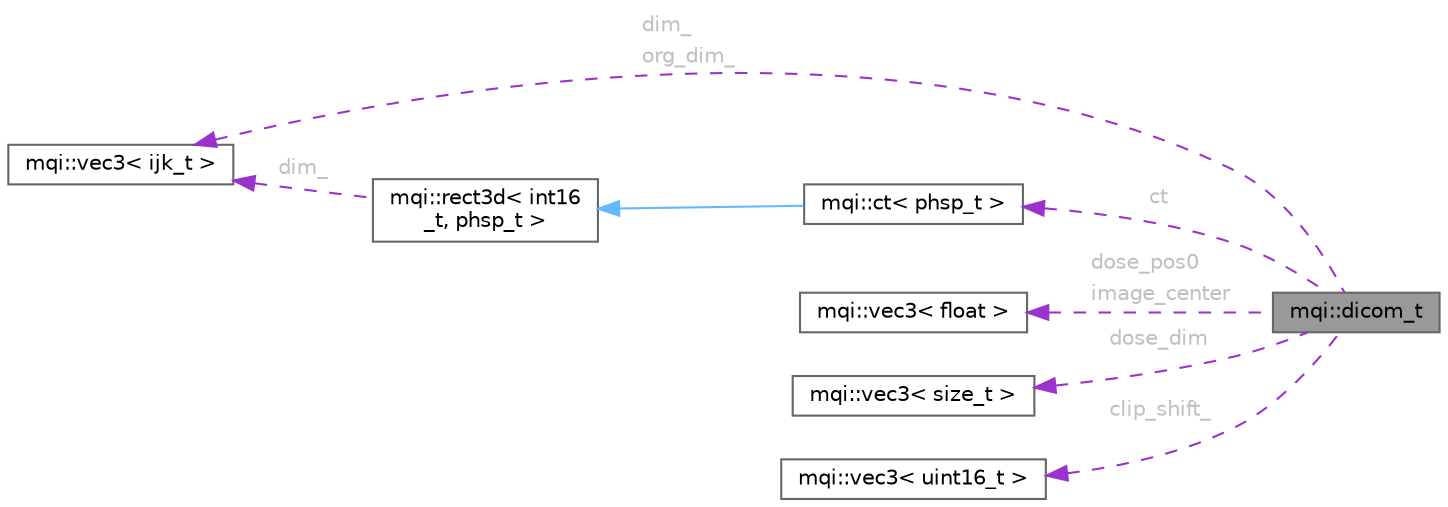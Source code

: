 digraph "mqi::dicom_t"
{
 // LATEX_PDF_SIZE
  bgcolor="transparent";
  edge [fontname=Helvetica,fontsize=10,labelfontname=Helvetica,labelfontsize=10];
  node [fontname=Helvetica,fontsize=10,shape=box,height=0.2,width=0.4];
  rankdir="LR";
  Node1 [id="Node000001",label="mqi::dicom_t",height=0.2,width=0.4,color="gray40", fillcolor="grey60", style="filled", fontcolor="black",tooltip="A struct to hold DICOM data and related information."];
  Node2 -> Node1 [id="edge1_Node000001_Node000002",dir="back",color="darkorchid3",style="dashed",tooltip=" ",label=<<TABLE CELLBORDER="0" BORDER="0"><TR><TD VALIGN="top" ALIGN="LEFT" CELLPADDING="1" CELLSPACING="0">dim_</TD></TR>
<TR><TD VALIGN="top" ALIGN="LEFT" CELLPADDING="1" CELLSPACING="0">org_dim_</TD></TR>
</TABLE>> ,fontcolor="grey" ];
  Node2 [id="Node000002",label="mqi::vec3\< ijk_t \>",height=0.2,width=0.4,color="gray40", fillcolor="white", style="filled",URL="$classmqi_1_1vec3.html",tooltip=" "];
  Node3 -> Node1 [id="edge2_Node000001_Node000003",dir="back",color="darkorchid3",style="dashed",tooltip=" ",label=<<TABLE CELLBORDER="0" BORDER="0"><TR><TD VALIGN="top" ALIGN="LEFT" CELLPADDING="1" CELLSPACING="0">ct</TD></TR>
</TABLE>> ,fontcolor="grey" ];
  Node3 [id="Node000003",label="mqi::ct\< phsp_t \>",height=0.2,width=0.4,color="gray40", fillcolor="white", style="filled",URL="$classmqi_1_1ct.html",tooltip=" "];
  Node4 -> Node3 [id="edge3_Node000003_Node000004",dir="back",color="steelblue1",style="solid",tooltip=" "];
  Node4 [id="Node000004",label="mqi::rect3d\< int16\l_t, phsp_t \>",height=0.2,width=0.4,color="gray40", fillcolor="white", style="filled",URL="$classmqi_1_1rect3d.html",tooltip=" "];
  Node2 -> Node4 [id="edge4_Node000004_Node000002",dir="back",color="darkorchid3",style="dashed",tooltip=" ",label=<<TABLE CELLBORDER="0" BORDER="0"><TR><TD VALIGN="top" ALIGN="LEFT" CELLPADDING="1" CELLSPACING="0">dim_</TD></TR>
</TABLE>> ,fontcolor="grey" ];
  Node5 -> Node1 [id="edge5_Node000001_Node000005",dir="back",color="darkorchid3",style="dashed",tooltip=" ",label=<<TABLE CELLBORDER="0" BORDER="0"><TR><TD VALIGN="top" ALIGN="LEFT" CELLPADDING="1" CELLSPACING="0">dose_pos0</TD></TR>
<TR><TD VALIGN="top" ALIGN="LEFT" CELLPADDING="1" CELLSPACING="0">image_center</TD></TR>
</TABLE>> ,fontcolor="grey" ];
  Node5 [id="Node000005",label="mqi::vec3\< float \>",height=0.2,width=0.4,color="gray40", fillcolor="white", style="filled",URL="$classmqi_1_1vec3.html",tooltip=" "];
  Node6 -> Node1 [id="edge6_Node000001_Node000006",dir="back",color="darkorchid3",style="dashed",tooltip=" ",label=<<TABLE CELLBORDER="0" BORDER="0"><TR><TD VALIGN="top" ALIGN="LEFT" CELLPADDING="1" CELLSPACING="0">dose_dim</TD></TR>
</TABLE>> ,fontcolor="grey" ];
  Node6 [id="Node000006",label="mqi::vec3\< size_t \>",height=0.2,width=0.4,color="gray40", fillcolor="white", style="filled",URL="$classmqi_1_1vec3.html",tooltip=" "];
  Node7 -> Node1 [id="edge7_Node000001_Node000007",dir="back",color="darkorchid3",style="dashed",tooltip=" ",label=<<TABLE CELLBORDER="0" BORDER="0"><TR><TD VALIGN="top" ALIGN="LEFT" CELLPADDING="1" CELLSPACING="0">clip_shift_</TD></TR>
</TABLE>> ,fontcolor="grey" ];
  Node7 [id="Node000007",label="mqi::vec3\< uint16_t \>",height=0.2,width=0.4,color="gray40", fillcolor="white", style="filled",URL="$classmqi_1_1vec3.html",tooltip=" "];
}
